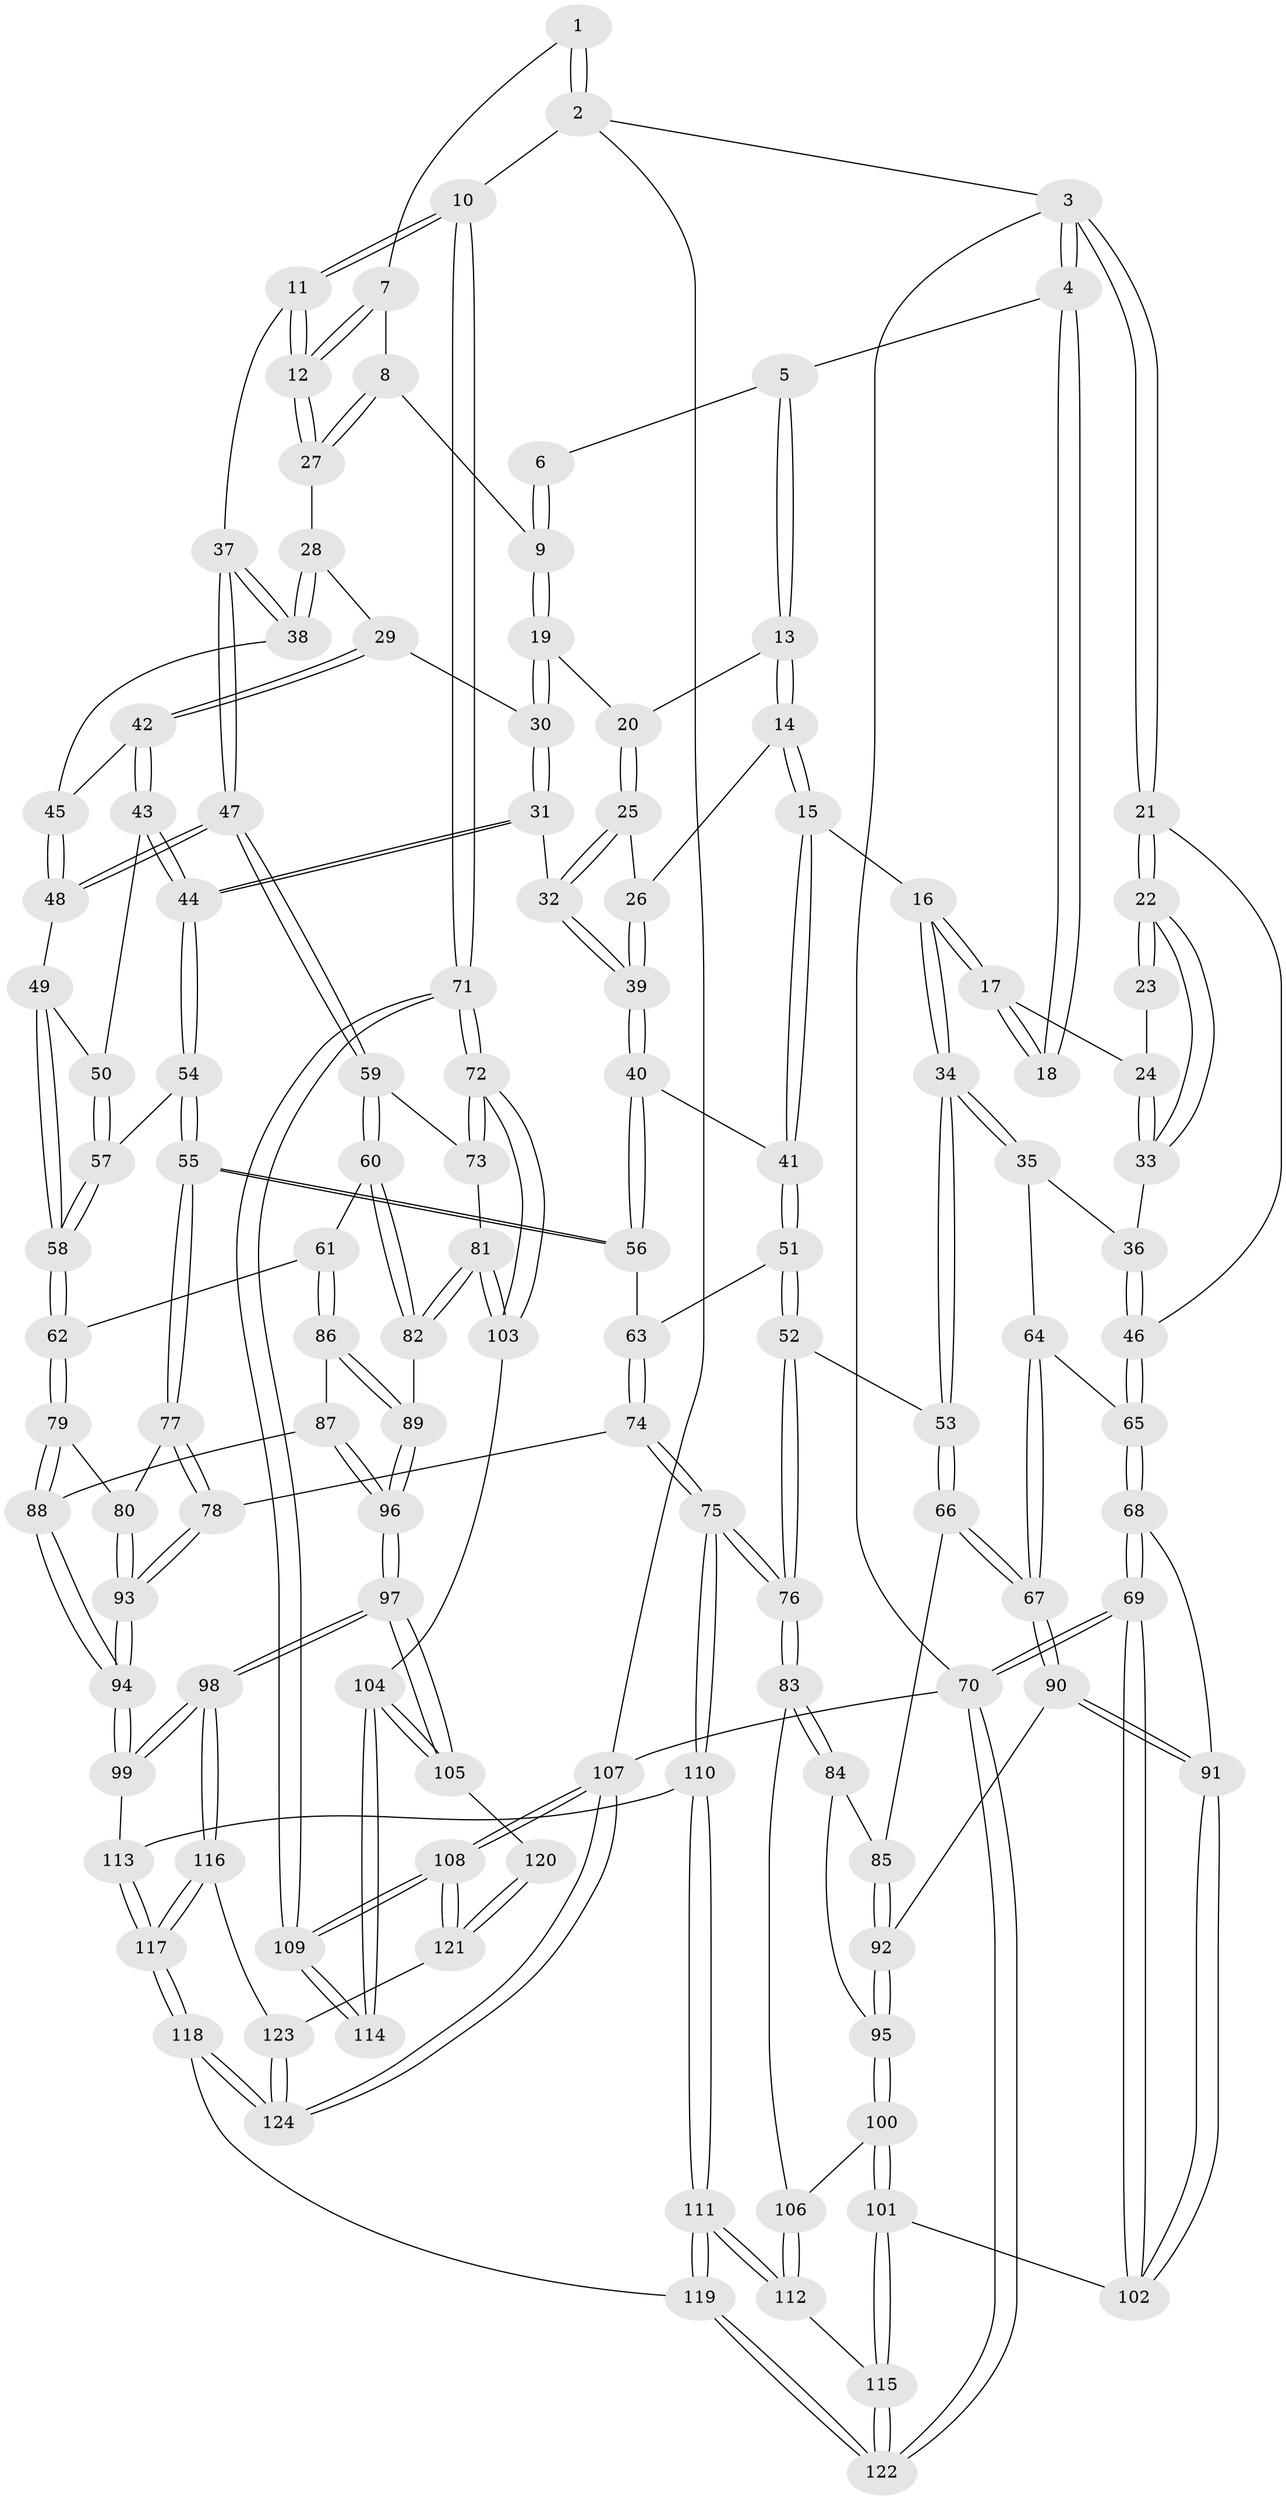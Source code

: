 // coarse degree distribution, {4: 0.32432432432432434, 3: 0.12162162162162163, 5: 0.36486486486486486, 6: 0.12162162162162163, 7: 0.05405405405405406, 8: 0.013513513513513514}
// Generated by graph-tools (version 1.1) at 2025/05/03/04/25 22:05:42]
// undirected, 124 vertices, 307 edges
graph export_dot {
graph [start="1"]
  node [color=gray90,style=filled];
  1 [pos="+0.9962231964915206+0"];
  2 [pos="+1+0"];
  3 [pos="+0+0"];
  4 [pos="+0.3380483805756621+0"];
  5 [pos="+0.3728075547868932+0"];
  6 [pos="+0.5789194800184109+0"];
  7 [pos="+0.8707173016716258+0.02326691958636317"];
  8 [pos="+0.7843439735215955+0.14065970034389294"];
  9 [pos="+0.677063241279114+0.12419685919415167"];
  10 [pos="+1+0.32128064222880887"];
  11 [pos="+1+0.3324170400242952"];
  12 [pos="+0.9573782044705469+0.22955994795039034"];
  13 [pos="+0.3812225536140349+0"];
  14 [pos="+0.398766665832729+0.20474435372797548"];
  15 [pos="+0.3081434395516168+0.27106500416577717"];
  16 [pos="+0.2498008383323859+0.2553195017376986"];
  17 [pos="+0.17294730283243595+0.15972722907543266"];
  18 [pos="+0.19473041092251328+0.08078120271378308"];
  19 [pos="+0.639607734864631+0.1729581767901141"];
  20 [pos="+0.5722792261199975+0.16573782525603983"];
  21 [pos="+0+0"];
  22 [pos="+0+0.03775943279615949"];
  23 [pos="+0+0.07943729002881243"];
  24 [pos="+0.15056980058236918+0.17181742519927184"];
  25 [pos="+0.47378622838264367+0.24310321127533532"];
  26 [pos="+0.4217528957597933+0.22020171405119926"];
  27 [pos="+0.7849298860640632+0.14228580431029425"];
  28 [pos="+0.7847704185350257+0.21254737135415422"];
  29 [pos="+0.6701148538248217+0.276379002654787"];
  30 [pos="+0.6467765038169684+0.2597615689420895"];
  31 [pos="+0.5359568191426749+0.31343873582463033"];
  32 [pos="+0.5233333228056657+0.3043447868411041"];
  33 [pos="+0.09074231258532132+0.21816362149892718"];
  34 [pos="+0.11132096778592189+0.3810495925029822"];
  35 [pos="+0.1030204049545826+0.3764588562827445"];
  36 [pos="+0.08147005227580366+0.278244849967542"];
  37 [pos="+1+0.33491069523264394"];
  38 [pos="+0.824927403630538+0.2850245926933386"];
  39 [pos="+0.4142668844283006+0.37462047683966404"];
  40 [pos="+0.4042097016253958+0.3902354929266157"];
  41 [pos="+0.31678246310257+0.3692073758032687"];
  42 [pos="+0.6862758482571474+0.3035802186751245"];
  43 [pos="+0.6841465134994114+0.3379514212751581"];
  44 [pos="+0.5514140900701597+0.3991405407894924"];
  45 [pos="+0.7855702214766742+0.3135107775436431"];
  46 [pos="+0+0.23765899017056624"];
  47 [pos="+0.9018944751457458+0.4553644335460931"];
  48 [pos="+0.7752695766528659+0.3813983269541331"];
  49 [pos="+0.7586526594911291+0.3892492834296293"];
  50 [pos="+0.6921400917162348+0.3650399551116755"];
  51 [pos="+0.2791562850232288+0.4235426282087582"];
  52 [pos="+0.20081182396879657+0.47490135655801374"];
  53 [pos="+0.17536748852139836+0.47000241284185085"];
  54 [pos="+0.5494237008040848+0.4500083607158902"];
  55 [pos="+0.5356505002269658+0.4688463840204084"];
  56 [pos="+0.45509394895114186+0.4591506658181964"];
  57 [pos="+0.6629611484060252+0.4434327130073768"];
  58 [pos="+0.7264558625832476+0.48772720452983176"];
  59 [pos="+0.9009574625611211+0.4569062997012101"];
  60 [pos="+0.8399916571872391+0.5051781517338223"];
  61 [pos="+0.7929259951721893+0.5271287706167004"];
  62 [pos="+0.7462299847869055+0.5185737816323288"];
  63 [pos="+0.396920306360007+0.4988360465363752"];
  64 [pos="+0+0.39910062218896325"];
  65 [pos="+0+0.3945229215862024"];
  66 [pos="+0.11181847389917897+0.5428758757358806"];
  67 [pos="+0.061681085359672205+0.5839622789534674"];
  68 [pos="+0+0.6074941922958449"];
  69 [pos="+0+0.9339489014779289"];
  70 [pos="+0+1"];
  71 [pos="+1+0.696445412182311"];
  72 [pos="+1+0.6894144036827559"];
  73 [pos="+0.9266916910063524+0.5251629481728727"];
  74 [pos="+0.3334278360224845+0.6478960014761816"];
  75 [pos="+0.3321621071640076+0.6488539489552749"];
  76 [pos="+0.3240387814396343+0.6473675874684599"];
  77 [pos="+0.5370459282938955+0.4769814249947181"];
  78 [pos="+0.4605112374879819+0.6168432643718773"];
  79 [pos="+0.6813201546911569+0.5761284052487579"];
  80 [pos="+0.6194062791868766+0.5923787530731894"];
  81 [pos="+0.9570170088340987+0.6617608917700925"];
  82 [pos="+0.9058752532278757+0.6468015967657929"];
  83 [pos="+0.30356730027807144+0.6584724641950226"];
  84 [pos="+0.2012416097292701+0.6496985950017452"];
  85 [pos="+0.1856514970581308+0.6396166936858896"];
  86 [pos="+0.8005126461641527+0.5967371265363519"];
  87 [pos="+0.7349960920495777+0.6599396979796595"];
  88 [pos="+0.731062676288438+0.6587746690389831"];
  89 [pos="+0.8356605887317463+0.6527558663828458"];
  90 [pos="+0.050059301540895274+0.5982543894801015"];
  91 [pos="+0.025560761828448058+0.6061652296066193"];
  92 [pos="+0.0806018600720492+0.6320501549680135"];
  93 [pos="+0.585252108174175+0.6884564726753221"];
  94 [pos="+0.5949332931008375+0.7398656426420905"];
  95 [pos="+0.11946520881678026+0.6903347482300886"];
  96 [pos="+0.7939415816810765+0.7339455270134064"];
  97 [pos="+0.7962620454051074+0.8197032579284753"];
  98 [pos="+0.7884079446884885+0.826887282918954"];
  99 [pos="+0.5941711824991694+0.754031132829094"];
  100 [pos="+0.1290904154842206+0.7461465708490318"];
  101 [pos="+0.08721000762143574+0.8293355398599865"];
  102 [pos="+0.045304321002316045+0.828441574214891"];
  103 [pos="+0.9795482874745084+0.6799831051953644"];
  104 [pos="+0.9265303136661358+0.7337944927528667"];
  105 [pos="+0.7984654102769708+0.819301092495633"];
  106 [pos="+0.25347455715475486+0.7106757817832653"];
  107 [pos="+1+1"];
  108 [pos="+1+1"];
  109 [pos="+1+0.9131306743308252"];
  110 [pos="+0.4045290666663204+0.7913772772879745"];
  111 [pos="+0.341858570247672+0.9362581909755342"];
  112 [pos="+0.2192198438942022+0.8723117023156154"];
  113 [pos="+0.5685061594231626+0.7784958523726466"];
  114 [pos="+0.9732651657378812+0.8583865710638495"];
  115 [pos="+0.13735137073494139+0.8672450955513075"];
  116 [pos="+0.78523522247917+0.8508090177288464"];
  117 [pos="+0.5807851836271144+1"];
  118 [pos="+0.5524573599193484+1"];
  119 [pos="+0.4083576724030558+1"];
  120 [pos="+0.9419129280368628+0.8606101940117586"];
  121 [pos="+0.9189144506392215+0.9374049212322938"];
  122 [pos="+0.05891711966743321+1"];
  123 [pos="+0.8372501542961368+0.9380052277341774"];
  124 [pos="+0.8948806987847977+1"];
  1 -- 2;
  1 -- 2;
  1 -- 7;
  2 -- 3;
  2 -- 10;
  2 -- 107;
  3 -- 4;
  3 -- 4;
  3 -- 21;
  3 -- 21;
  3 -- 70;
  4 -- 5;
  4 -- 18;
  4 -- 18;
  5 -- 6;
  5 -- 13;
  5 -- 13;
  6 -- 9;
  6 -- 9;
  7 -- 8;
  7 -- 12;
  7 -- 12;
  8 -- 9;
  8 -- 27;
  8 -- 27;
  9 -- 19;
  9 -- 19;
  10 -- 11;
  10 -- 11;
  10 -- 71;
  10 -- 71;
  11 -- 12;
  11 -- 12;
  11 -- 37;
  12 -- 27;
  12 -- 27;
  13 -- 14;
  13 -- 14;
  13 -- 20;
  14 -- 15;
  14 -- 15;
  14 -- 26;
  15 -- 16;
  15 -- 41;
  15 -- 41;
  16 -- 17;
  16 -- 17;
  16 -- 34;
  16 -- 34;
  17 -- 18;
  17 -- 18;
  17 -- 24;
  19 -- 20;
  19 -- 30;
  19 -- 30;
  20 -- 25;
  20 -- 25;
  21 -- 22;
  21 -- 22;
  21 -- 46;
  22 -- 23;
  22 -- 23;
  22 -- 33;
  22 -- 33;
  23 -- 24;
  24 -- 33;
  24 -- 33;
  25 -- 26;
  25 -- 32;
  25 -- 32;
  26 -- 39;
  26 -- 39;
  27 -- 28;
  28 -- 29;
  28 -- 38;
  28 -- 38;
  29 -- 30;
  29 -- 42;
  29 -- 42;
  30 -- 31;
  30 -- 31;
  31 -- 32;
  31 -- 44;
  31 -- 44;
  32 -- 39;
  32 -- 39;
  33 -- 36;
  34 -- 35;
  34 -- 35;
  34 -- 53;
  34 -- 53;
  35 -- 36;
  35 -- 64;
  36 -- 46;
  36 -- 46;
  37 -- 38;
  37 -- 38;
  37 -- 47;
  37 -- 47;
  38 -- 45;
  39 -- 40;
  39 -- 40;
  40 -- 41;
  40 -- 56;
  40 -- 56;
  41 -- 51;
  41 -- 51;
  42 -- 43;
  42 -- 43;
  42 -- 45;
  43 -- 44;
  43 -- 44;
  43 -- 50;
  44 -- 54;
  44 -- 54;
  45 -- 48;
  45 -- 48;
  46 -- 65;
  46 -- 65;
  47 -- 48;
  47 -- 48;
  47 -- 59;
  47 -- 59;
  48 -- 49;
  49 -- 50;
  49 -- 58;
  49 -- 58;
  50 -- 57;
  50 -- 57;
  51 -- 52;
  51 -- 52;
  51 -- 63;
  52 -- 53;
  52 -- 76;
  52 -- 76;
  53 -- 66;
  53 -- 66;
  54 -- 55;
  54 -- 55;
  54 -- 57;
  55 -- 56;
  55 -- 56;
  55 -- 77;
  55 -- 77;
  56 -- 63;
  57 -- 58;
  57 -- 58;
  58 -- 62;
  58 -- 62;
  59 -- 60;
  59 -- 60;
  59 -- 73;
  60 -- 61;
  60 -- 82;
  60 -- 82;
  61 -- 62;
  61 -- 86;
  61 -- 86;
  62 -- 79;
  62 -- 79;
  63 -- 74;
  63 -- 74;
  64 -- 65;
  64 -- 67;
  64 -- 67;
  65 -- 68;
  65 -- 68;
  66 -- 67;
  66 -- 67;
  66 -- 85;
  67 -- 90;
  67 -- 90;
  68 -- 69;
  68 -- 69;
  68 -- 91;
  69 -- 70;
  69 -- 70;
  69 -- 102;
  69 -- 102;
  70 -- 122;
  70 -- 122;
  70 -- 107;
  71 -- 72;
  71 -- 72;
  71 -- 109;
  71 -- 109;
  72 -- 73;
  72 -- 73;
  72 -- 103;
  72 -- 103;
  73 -- 81;
  74 -- 75;
  74 -- 75;
  74 -- 78;
  75 -- 76;
  75 -- 76;
  75 -- 110;
  75 -- 110;
  76 -- 83;
  76 -- 83;
  77 -- 78;
  77 -- 78;
  77 -- 80;
  78 -- 93;
  78 -- 93;
  79 -- 80;
  79 -- 88;
  79 -- 88;
  80 -- 93;
  80 -- 93;
  81 -- 82;
  81 -- 82;
  81 -- 103;
  81 -- 103;
  82 -- 89;
  83 -- 84;
  83 -- 84;
  83 -- 106;
  84 -- 85;
  84 -- 95;
  85 -- 92;
  85 -- 92;
  86 -- 87;
  86 -- 89;
  86 -- 89;
  87 -- 88;
  87 -- 96;
  87 -- 96;
  88 -- 94;
  88 -- 94;
  89 -- 96;
  89 -- 96;
  90 -- 91;
  90 -- 91;
  90 -- 92;
  91 -- 102;
  91 -- 102;
  92 -- 95;
  92 -- 95;
  93 -- 94;
  93 -- 94;
  94 -- 99;
  94 -- 99;
  95 -- 100;
  95 -- 100;
  96 -- 97;
  96 -- 97;
  97 -- 98;
  97 -- 98;
  97 -- 105;
  97 -- 105;
  98 -- 99;
  98 -- 99;
  98 -- 116;
  98 -- 116;
  99 -- 113;
  100 -- 101;
  100 -- 101;
  100 -- 106;
  101 -- 102;
  101 -- 115;
  101 -- 115;
  103 -- 104;
  104 -- 105;
  104 -- 105;
  104 -- 114;
  104 -- 114;
  105 -- 120;
  106 -- 112;
  106 -- 112;
  107 -- 108;
  107 -- 108;
  107 -- 124;
  107 -- 124;
  108 -- 109;
  108 -- 109;
  108 -- 121;
  108 -- 121;
  109 -- 114;
  109 -- 114;
  110 -- 111;
  110 -- 111;
  110 -- 113;
  111 -- 112;
  111 -- 112;
  111 -- 119;
  111 -- 119;
  112 -- 115;
  113 -- 117;
  113 -- 117;
  115 -- 122;
  115 -- 122;
  116 -- 117;
  116 -- 117;
  116 -- 123;
  117 -- 118;
  117 -- 118;
  118 -- 119;
  118 -- 124;
  118 -- 124;
  119 -- 122;
  119 -- 122;
  120 -- 121;
  120 -- 121;
  121 -- 123;
  123 -- 124;
  123 -- 124;
}

